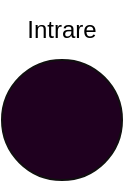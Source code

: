 <mxfile>
    <diagram id="7KtTmA5eCj2ECsaaPDOC" name="Page-1">
        <mxGraphModel dx="576" dy="502" grid="1" gridSize="10" guides="1" tooltips="1" connect="1" arrows="1" fold="1" page="1" pageScale="1" pageWidth="850" pageHeight="1100" math="0" shadow="0">
            <root>
                <mxCell id="0"/>
                <mxCell id="1" parent="0"/>
                <mxCell id="2" value="" style="ellipse;whiteSpace=wrap;html=1;gradientColor=none;fillStyle=solid;strokeColor=#100f0f;fillColor=#1F001F;" vertex="1" parent="1">
                    <mxGeometry x="310" y="50" width="60" height="60" as="geometry"/>
                </mxCell>
                <mxCell id="4" value="Intrare" style="text;html=1;strokeColor=none;fillColor=none;align=center;verticalAlign=middle;whiteSpace=wrap;rounded=0;fillStyle=solid;" vertex="1" parent="1">
                    <mxGeometry x="310" y="20" width="60" height="30" as="geometry"/>
                </mxCell>
            </root>
        </mxGraphModel>
    </diagram>
</mxfile>